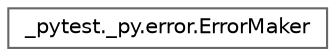 digraph "Graphical Class Hierarchy"
{
 // LATEX_PDF_SIZE
  bgcolor="transparent";
  edge [fontname=Helvetica,fontsize=10,labelfontname=Helvetica,labelfontsize=10];
  node [fontname=Helvetica,fontsize=10,shape=box,height=0.2,width=0.4];
  rankdir="LR";
  Node0 [id="Node000000",label="_pytest._py.error.ErrorMaker",height=0.2,width=0.4,color="grey40", fillcolor="white", style="filled",URL="$class__pytest_1_1__py_1_1error_1_1_error_maker.html",tooltip=" "];
}
